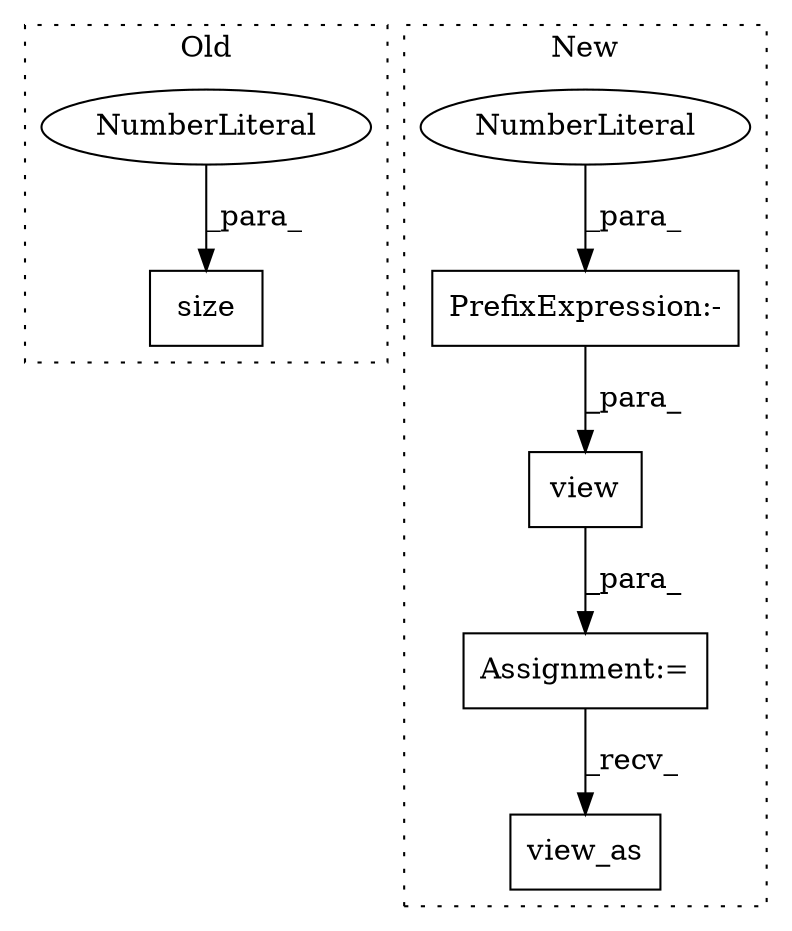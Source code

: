 digraph G {
subgraph cluster0 {
1 [label="size" a="32" s="667,673" l="5,1" shape="box"];
3 [label="NumberLiteral" a="34" s="672" l="1" shape="ellipse"];
label = "Old";
style="dotted";
}
subgraph cluster1 {
2 [label="view_as" a="32" s="971,982" l="8,1" shape="box"];
4 [label="view" a="32" s="870,908" l="5,1" shape="box"];
5 [label="PrefixExpression:-" a="38" s="875" l="1" shape="box"];
6 [label="NumberLiteral" a="34" s="876" l="1" shape="ellipse"];
7 [label="Assignment:=" a="7" s="804" l="115" shape="box"];
label = "New";
style="dotted";
}
3 -> 1 [label="_para_"];
4 -> 7 [label="_para_"];
5 -> 4 [label="_para_"];
6 -> 5 [label="_para_"];
7 -> 2 [label="_recv_"];
}